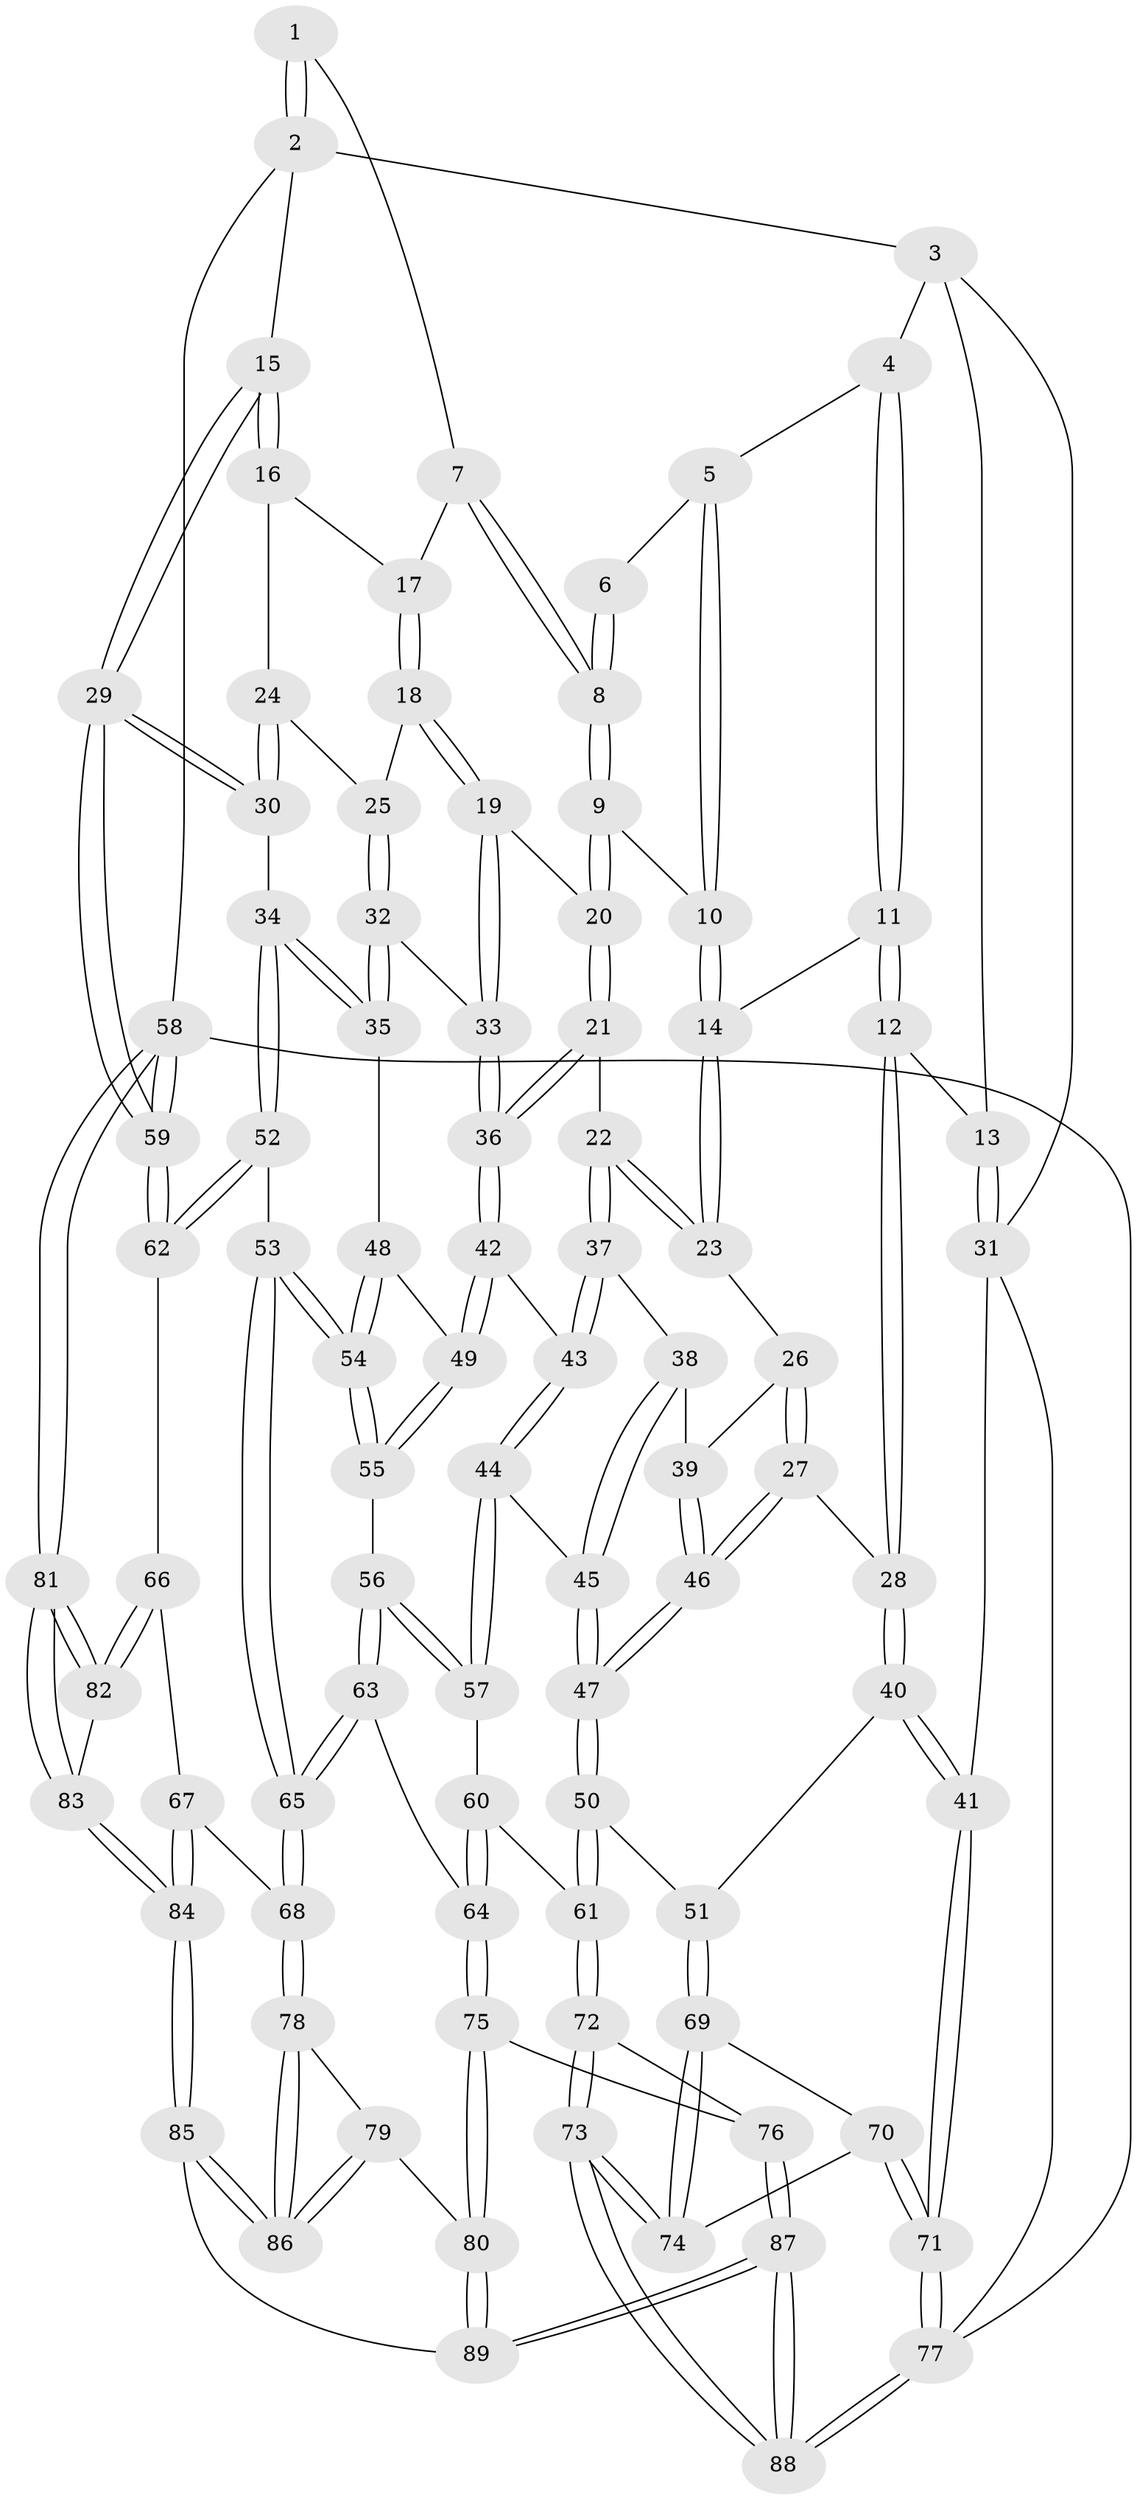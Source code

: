 // Generated by graph-tools (version 1.1) at 2025/38/03/09/25 02:38:42]
// undirected, 89 vertices, 219 edges
graph export_dot {
graph [start="1"]
  node [color=gray90,style=filled];
  1 [pos="+0.8374341788255467+0"];
  2 [pos="+1+0"];
  3 [pos="+0.20942830020618688+0"];
  4 [pos="+0.38923136813997916+0"];
  5 [pos="+0.5029352598597012+0"];
  6 [pos="+0.6686171369049219+0"];
  7 [pos="+0.7772326406925125+0.11815400041631925"];
  8 [pos="+0.6808265780584062+0.1510702627704176"];
  9 [pos="+0.668417664713093+0.16657976236969743"];
  10 [pos="+0.6642512804055986+0.16647025130176507"];
  11 [pos="+0.4386255150417698+0.09469161140392543"];
  12 [pos="+0.2520434879579005+0.2799416160929425"];
  13 [pos="+0.13678449286035088+0.17867011715937492"];
  14 [pos="+0.5082794917710851+0.17254086364055382"];
  15 [pos="+1+0.03889478045492583"];
  16 [pos="+0.9462447550422066+0.157346602819151"];
  17 [pos="+0.8242741635325095+0.14166451729421514"];
  18 [pos="+0.7829785124931858+0.24373991210101387"];
  19 [pos="+0.7100894736856785+0.24571983187471128"];
  20 [pos="+0.7014078279207651+0.23855120024195345"];
  21 [pos="+0.6033514766495255+0.3344125621503006"];
  22 [pos="+0.5651490800341362+0.33877457177335135"];
  23 [pos="+0.5057331080567036+0.23321594860501535"];
  24 [pos="+0.8449519471619409+0.26084058269338734"];
  25 [pos="+0.837995615050823+0.267233825427689"];
  26 [pos="+0.44643331638956585+0.2918417824030888"];
  27 [pos="+0.29783040058734156+0.3354578042393054"];
  28 [pos="+0.2609621233845066+0.320506121984208"];
  29 [pos="+1+0.3769119555903237"];
  30 [pos="+1+0.3929067410909578"];
  31 [pos="+0+0.30690880229333584"];
  32 [pos="+0.8434967082902702+0.35677457848854666"];
  33 [pos="+0.7406307939577503+0.3643626486988297"];
  34 [pos="+0.9998111191647115+0.40907992595052434"];
  35 [pos="+0.8748980912671614+0.3804023364916842"];
  36 [pos="+0.7132688715425971+0.39778614594191364"];
  37 [pos="+0.5603146045715433+0.3524151735566677"];
  38 [pos="+0.46729962835979744+0.38900179484639136"];
  39 [pos="+0.4528266529428142+0.38747138913184337"];
  40 [pos="+0.10438094308164188+0.5484292330411953"];
  41 [pos="+0+0.5356879930397024"];
  42 [pos="+0.7064436246195689+0.4366823245182127"];
  43 [pos="+0.5721534029545297+0.4365782706141707"];
  44 [pos="+0.5425005012734859+0.4946765434759948"];
  45 [pos="+0.5280690094290058+0.4940679975012785"];
  46 [pos="+0.38817701533131616+0.4230189034611029"];
  47 [pos="+0.4025590747855686+0.5223208618406644"];
  48 [pos="+0.8172293200809851+0.45680566102289943"];
  49 [pos="+0.7090908618726591+0.4452581657871408"];
  50 [pos="+0.34100402564740445+0.6229945396566894"];
  51 [pos="+0.16770679802816768+0.5945007930919052"];
  52 [pos="+0.8391229143216151+0.5650248490176971"];
  53 [pos="+0.83484409010438+0.5644516832211643"];
  54 [pos="+0.8340387662208654+0.5639642072578981"];
  55 [pos="+0.7056189425393854+0.5408903556075048"];
  56 [pos="+0.6874799690133246+0.5571486346606311"];
  57 [pos="+0.5582788563265153+0.5159148869477294"];
  58 [pos="+1+1"];
  59 [pos="+1+0.6549127415827937"];
  60 [pos="+0.544465911889938+0.5912883789375569"];
  61 [pos="+0.37334623912250653+0.6616961846001578"];
  62 [pos="+0.9838898175670838+0.7075357464955326"];
  63 [pos="+0.6541153730159326+0.716405063373967"];
  64 [pos="+0.6373203946185106+0.7216385813989835"];
  65 [pos="+0.7401873852513217+0.7480935789703124"];
  66 [pos="+0.8957400750704937+0.7763076659849306"];
  67 [pos="+0.82279464198615+0.7855848813077513"];
  68 [pos="+0.7851053282794866+0.7828888921735593"];
  69 [pos="+0.17221254426483562+0.7529479548374549"];
  70 [pos="+0.04878647659674633+0.852421620707621"];
  71 [pos="+0+0.9103873475738279"];
  72 [pos="+0.4241049579879229+0.7615167765348518"];
  73 [pos="+0.2696148383738776+0.9356026426934715"];
  74 [pos="+0.25392189609155175+0.9184978646999503"];
  75 [pos="+0.5367902779672987+0.7900372534475646"];
  76 [pos="+0.49682975547432834+0.7848692170794285"];
  77 [pos="+0+1"];
  78 [pos="+0.7453928352768809+0.8789433396943229"];
  79 [pos="+0.5785906593803825+0.8499787730831018"];
  80 [pos="+0.5584958922681967+0.841094678728081"];
  81 [pos="+1+1"];
  82 [pos="+0.9024069333344301+0.8004082464685077"];
  83 [pos="+0.9105247452981269+1"];
  84 [pos="+0.8674198162325616+1"];
  85 [pos="+0.7392864163112296+1"];
  86 [pos="+0.7305648882959369+0.9381580687211859"];
  87 [pos="+0.395487157844388+1"];
  88 [pos="+0.2616174839120273+1"];
  89 [pos="+0.5930627322503536+1"];
  1 -- 2;
  1 -- 2;
  1 -- 7;
  2 -- 3;
  2 -- 15;
  2 -- 58;
  3 -- 4;
  3 -- 13;
  3 -- 31;
  4 -- 5;
  4 -- 11;
  4 -- 11;
  5 -- 6;
  5 -- 10;
  5 -- 10;
  6 -- 8;
  6 -- 8;
  7 -- 8;
  7 -- 8;
  7 -- 17;
  8 -- 9;
  8 -- 9;
  9 -- 10;
  9 -- 20;
  9 -- 20;
  10 -- 14;
  10 -- 14;
  11 -- 12;
  11 -- 12;
  11 -- 14;
  12 -- 13;
  12 -- 28;
  12 -- 28;
  13 -- 31;
  13 -- 31;
  14 -- 23;
  14 -- 23;
  15 -- 16;
  15 -- 16;
  15 -- 29;
  15 -- 29;
  16 -- 17;
  16 -- 24;
  17 -- 18;
  17 -- 18;
  18 -- 19;
  18 -- 19;
  18 -- 25;
  19 -- 20;
  19 -- 33;
  19 -- 33;
  20 -- 21;
  20 -- 21;
  21 -- 22;
  21 -- 36;
  21 -- 36;
  22 -- 23;
  22 -- 23;
  22 -- 37;
  22 -- 37;
  23 -- 26;
  24 -- 25;
  24 -- 30;
  24 -- 30;
  25 -- 32;
  25 -- 32;
  26 -- 27;
  26 -- 27;
  26 -- 39;
  27 -- 28;
  27 -- 46;
  27 -- 46;
  28 -- 40;
  28 -- 40;
  29 -- 30;
  29 -- 30;
  29 -- 59;
  29 -- 59;
  30 -- 34;
  31 -- 41;
  31 -- 77;
  32 -- 33;
  32 -- 35;
  32 -- 35;
  33 -- 36;
  33 -- 36;
  34 -- 35;
  34 -- 35;
  34 -- 52;
  34 -- 52;
  35 -- 48;
  36 -- 42;
  36 -- 42;
  37 -- 38;
  37 -- 43;
  37 -- 43;
  38 -- 39;
  38 -- 45;
  38 -- 45;
  39 -- 46;
  39 -- 46;
  40 -- 41;
  40 -- 41;
  40 -- 51;
  41 -- 71;
  41 -- 71;
  42 -- 43;
  42 -- 49;
  42 -- 49;
  43 -- 44;
  43 -- 44;
  44 -- 45;
  44 -- 57;
  44 -- 57;
  45 -- 47;
  45 -- 47;
  46 -- 47;
  46 -- 47;
  47 -- 50;
  47 -- 50;
  48 -- 49;
  48 -- 54;
  48 -- 54;
  49 -- 55;
  49 -- 55;
  50 -- 51;
  50 -- 61;
  50 -- 61;
  51 -- 69;
  51 -- 69;
  52 -- 53;
  52 -- 62;
  52 -- 62;
  53 -- 54;
  53 -- 54;
  53 -- 65;
  53 -- 65;
  54 -- 55;
  54 -- 55;
  55 -- 56;
  56 -- 57;
  56 -- 57;
  56 -- 63;
  56 -- 63;
  57 -- 60;
  58 -- 59;
  58 -- 59;
  58 -- 81;
  58 -- 81;
  58 -- 77;
  59 -- 62;
  59 -- 62;
  60 -- 61;
  60 -- 64;
  60 -- 64;
  61 -- 72;
  61 -- 72;
  62 -- 66;
  63 -- 64;
  63 -- 65;
  63 -- 65;
  64 -- 75;
  64 -- 75;
  65 -- 68;
  65 -- 68;
  66 -- 67;
  66 -- 82;
  66 -- 82;
  67 -- 68;
  67 -- 84;
  67 -- 84;
  68 -- 78;
  68 -- 78;
  69 -- 70;
  69 -- 74;
  69 -- 74;
  70 -- 71;
  70 -- 71;
  70 -- 74;
  71 -- 77;
  71 -- 77;
  72 -- 73;
  72 -- 73;
  72 -- 76;
  73 -- 74;
  73 -- 74;
  73 -- 88;
  73 -- 88;
  75 -- 76;
  75 -- 80;
  75 -- 80;
  76 -- 87;
  76 -- 87;
  77 -- 88;
  77 -- 88;
  78 -- 79;
  78 -- 86;
  78 -- 86;
  79 -- 80;
  79 -- 86;
  79 -- 86;
  80 -- 89;
  80 -- 89;
  81 -- 82;
  81 -- 82;
  81 -- 83;
  81 -- 83;
  82 -- 83;
  83 -- 84;
  83 -- 84;
  84 -- 85;
  84 -- 85;
  85 -- 86;
  85 -- 86;
  85 -- 89;
  87 -- 88;
  87 -- 88;
  87 -- 89;
  87 -- 89;
}
